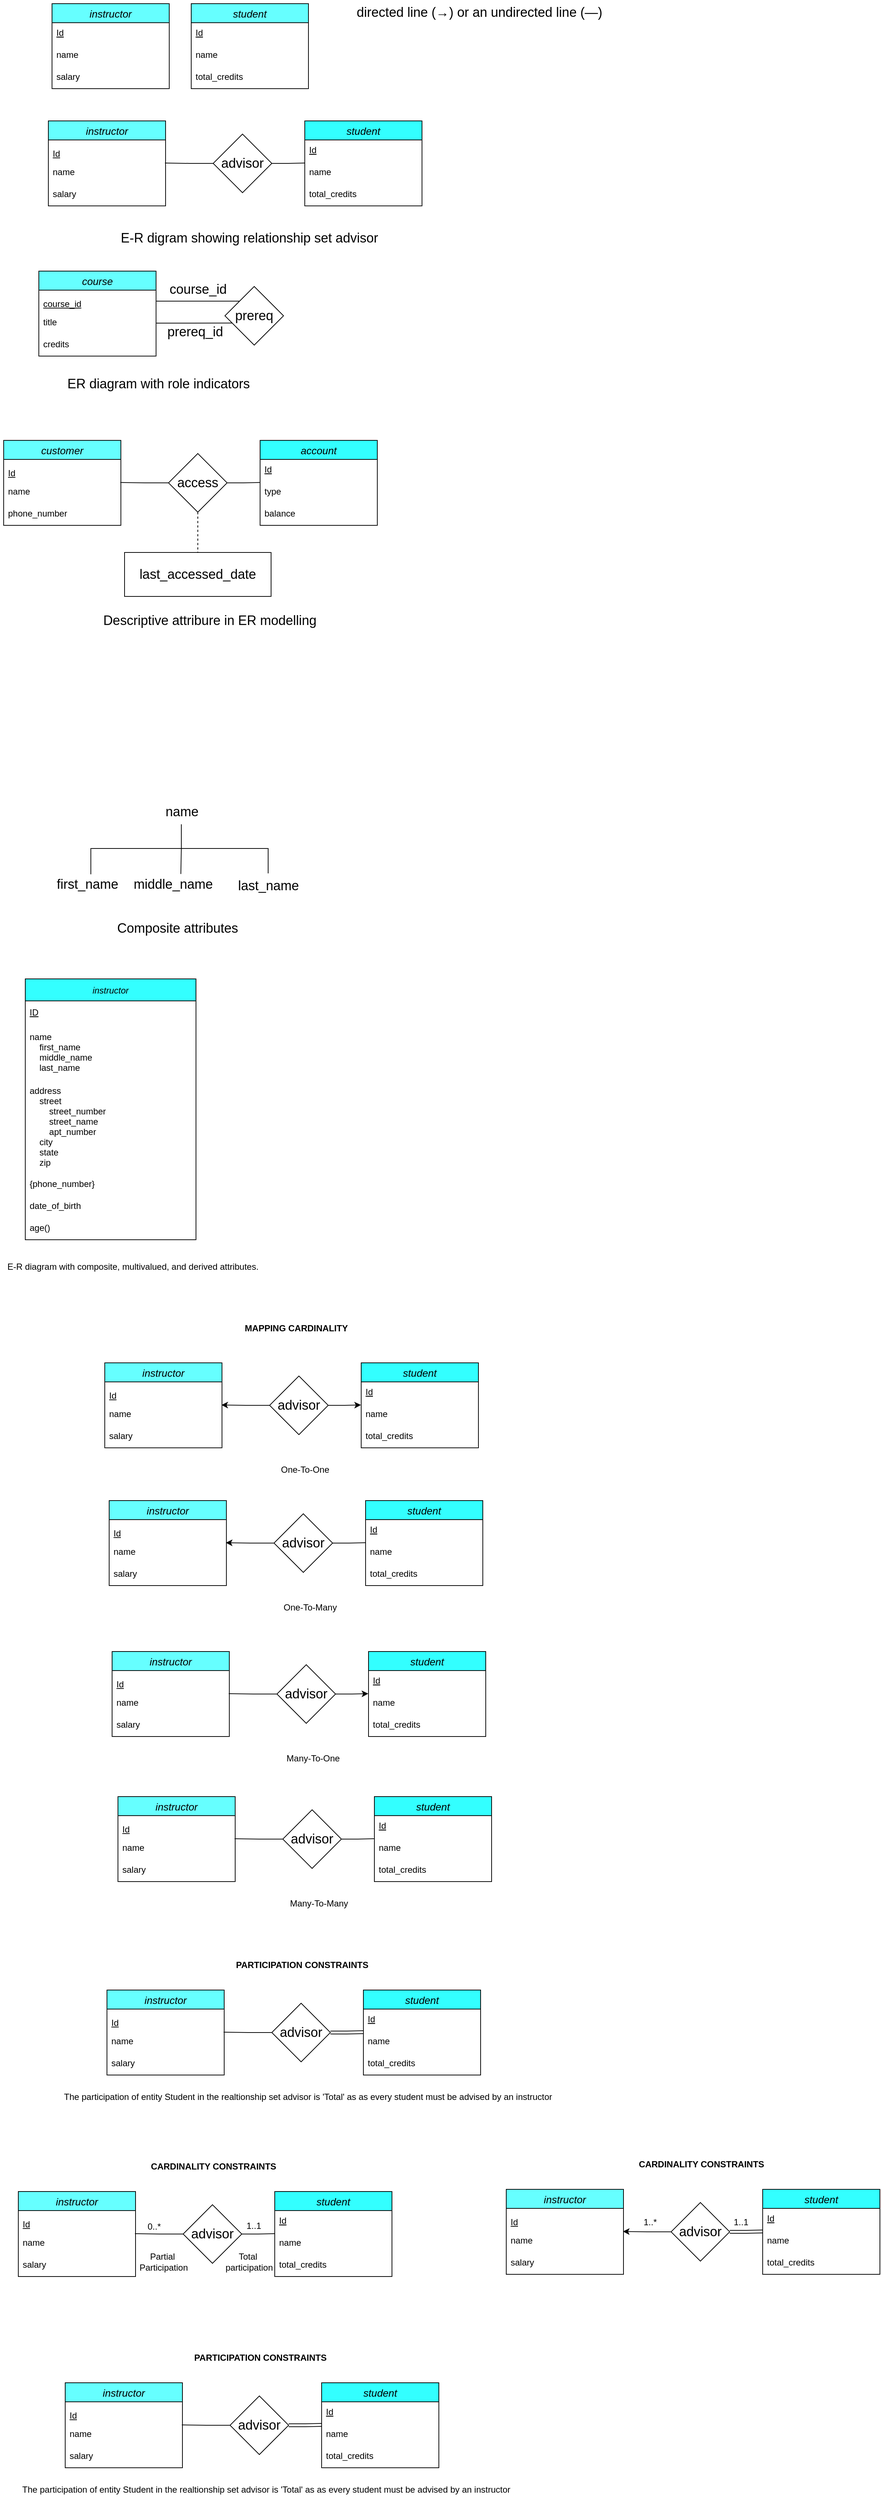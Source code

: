 <mxfile version="20.3.0" type="device"><diagram id="R2lEEEUBdFMjLlhIrx00" name="Page-1"><mxGraphModel dx="1242" dy="756" grid="0" gridSize="10" guides="1" tooltips="1" connect="1" arrows="1" fold="1" page="1" pageScale="1" pageWidth="850" pageHeight="1100" math="0" shadow="0" extFonts="Permanent Marker^https://fonts.googleapis.com/css?family=Permanent+Marker"><root><mxCell id="0"/><mxCell id="1" parent="0"/><mxCell id="oIIQs17LIJgltRfCS3nu-9" value="instructor" style="swimlane;fontStyle=2;childLayout=stackLayout;horizontal=1;startSize=26;horizontalStack=0;resizeParent=1;resizeParentMax=0;resizeLast=0;collapsible=1;marginBottom=0;align=center;fontSize=14;labelBackgroundColor=none;fillColor=#66FFFF;" parent="1" vertex="1"><mxGeometry x="80" y="60" width="160" height="116" as="geometry"><mxRectangle x="80" y="60" width="100" height="30" as="alternateBounds"/></mxGeometry></mxCell><mxCell id="oIIQs17LIJgltRfCS3nu-10" value="Id" style="text;strokeColor=none;fillColor=none;spacingLeft=4;spacingRight=4;overflow=hidden;rotatable=0;points=[[0,0.5],[1,0.5]];portConstraint=eastwest;fontSize=12;fontStyle=4" parent="oIIQs17LIJgltRfCS3nu-9" vertex="1"><mxGeometry y="26" width="160" height="30" as="geometry"/></mxCell><mxCell id="oIIQs17LIJgltRfCS3nu-11" value="name" style="text;strokeColor=none;fillColor=none;spacingLeft=4;spacingRight=4;overflow=hidden;rotatable=0;points=[[0,0.5],[1,0.5]];portConstraint=eastwest;fontSize=12;" parent="oIIQs17LIJgltRfCS3nu-9" vertex="1"><mxGeometry y="56" width="160" height="30" as="geometry"/></mxCell><mxCell id="oIIQs17LIJgltRfCS3nu-12" value="salary" style="text;strokeColor=none;fillColor=none;spacingLeft=4;spacingRight=4;overflow=hidden;rotatable=0;points=[[0,0.5],[1,0.5]];portConstraint=eastwest;fontSize=12;" parent="oIIQs17LIJgltRfCS3nu-9" vertex="1"><mxGeometry y="86" width="160" height="30" as="geometry"/></mxCell><mxCell id="oIIQs17LIJgltRfCS3nu-13" value="student" style="swimlane;fontStyle=2;childLayout=stackLayout;horizontal=1;startSize=26;horizontalStack=0;resizeParent=1;resizeParentMax=0;resizeLast=0;collapsible=1;marginBottom=0;align=center;fontSize=14;labelBackgroundColor=none;fillColor=#66FFFF;" parent="1" vertex="1"><mxGeometry x="270" y="60" width="160" height="116" as="geometry"><mxRectangle x="80" y="60" width="100" height="30" as="alternateBounds"/></mxGeometry></mxCell><mxCell id="oIIQs17LIJgltRfCS3nu-14" value="Id" style="text;strokeColor=none;fillColor=none;spacingLeft=4;spacingRight=4;overflow=hidden;rotatable=0;points=[[0,0.5],[1,0.5]];portConstraint=eastwest;fontSize=12;fontStyle=4" parent="oIIQs17LIJgltRfCS3nu-13" vertex="1"><mxGeometry y="26" width="160" height="30" as="geometry"/></mxCell><mxCell id="oIIQs17LIJgltRfCS3nu-15" value="name" style="text;strokeColor=none;fillColor=none;spacingLeft=4;spacingRight=4;overflow=hidden;rotatable=0;points=[[0,0.5],[1,0.5]];portConstraint=eastwest;fontSize=12;" parent="oIIQs17LIJgltRfCS3nu-13" vertex="1"><mxGeometry y="56" width="160" height="30" as="geometry"/></mxCell><mxCell id="oIIQs17LIJgltRfCS3nu-16" value="total_credits" style="text;strokeColor=none;fillColor=none;spacingLeft=4;spacingRight=4;overflow=hidden;rotatable=0;points=[[0,0.5],[1,0.5]];portConstraint=eastwest;fontSize=12;" parent="oIIQs17LIJgltRfCS3nu-13" vertex="1"><mxGeometry y="86" width="160" height="30" as="geometry"/></mxCell><mxCell id="oIIQs17LIJgltRfCS3nu-17" value="instructor" style="swimlane;fontStyle=2;childLayout=stackLayout;horizontal=1;startSize=26;horizontalStack=0;resizeParent=1;resizeParentMax=0;resizeLast=0;collapsible=1;marginBottom=0;align=center;fontSize=14;labelBackgroundColor=none;fillColor=#66FFFF;" parent="1" vertex="1"><mxGeometry x="75" y="220" width="160" height="116" as="geometry"><mxRectangle x="80" y="60" width="100" height="30" as="alternateBounds"/></mxGeometry></mxCell><mxCell id="oIIQs17LIJgltRfCS3nu-18" value="Id" style="text;strokeColor=none;fillColor=none;spacingLeft=4;spacingRight=4;overflow=hidden;rotatable=0;points=[[0,0.5],[1,0.5]];portConstraint=eastwest;fontSize=12;fontStyle=4;spacingTop=5;spacingBottom=1;whiteSpace=wrap;verticalAlign=top;horizontal=1;" parent="oIIQs17LIJgltRfCS3nu-17" vertex="1"><mxGeometry y="26" width="160" height="30" as="geometry"/></mxCell><mxCell id="oIIQs17LIJgltRfCS3nu-19" value="name" style="text;strokeColor=none;fillColor=none;spacingLeft=4;spacingRight=4;overflow=hidden;rotatable=0;points=[[0,0.5],[1,0.5]];portConstraint=eastwest;fontSize=12;" parent="oIIQs17LIJgltRfCS3nu-17" vertex="1"><mxGeometry y="56" width="160" height="30" as="geometry"/></mxCell><mxCell id="oIIQs17LIJgltRfCS3nu-20" value="salary" style="text;strokeColor=none;fillColor=none;spacingLeft=4;spacingRight=4;overflow=hidden;rotatable=0;points=[[0,0.5],[1,0.5]];portConstraint=eastwest;fontSize=12;" parent="oIIQs17LIJgltRfCS3nu-17" vertex="1"><mxGeometry y="86" width="160" height="30" as="geometry"/></mxCell><mxCell id="oIIQs17LIJgltRfCS3nu-21" value="student" style="swimlane;fontStyle=2;childLayout=stackLayout;horizontal=1;startSize=26;horizontalStack=0;resizeParent=1;resizeParentMax=0;resizeLast=0;collapsible=1;marginBottom=0;align=center;fontSize=14;labelBackgroundColor=none;fillColor=#33FFFF;" parent="1" vertex="1"><mxGeometry x="425" y="220" width="160" height="116" as="geometry"><mxRectangle x="80" y="60" width="100" height="30" as="alternateBounds"/></mxGeometry></mxCell><mxCell id="oIIQs17LIJgltRfCS3nu-22" value="Id" style="text;strokeColor=none;fillColor=none;spacingLeft=4;spacingRight=4;overflow=hidden;rotatable=0;points=[[0,0.5],[1,0.5]];portConstraint=eastwest;fontSize=12;fontStyle=4" parent="oIIQs17LIJgltRfCS3nu-21" vertex="1"><mxGeometry y="26" width="160" height="30" as="geometry"/></mxCell><mxCell id="oIIQs17LIJgltRfCS3nu-23" value="name" style="text;strokeColor=none;fillColor=none;spacingLeft=4;spacingRight=4;overflow=hidden;rotatable=0;points=[[0,0.5],[1,0.5]];portConstraint=eastwest;fontSize=12;" parent="oIIQs17LIJgltRfCS3nu-21" vertex="1"><mxGeometry y="56" width="160" height="30" as="geometry"/></mxCell><mxCell id="oIIQs17LIJgltRfCS3nu-24" value="total_credits" style="text;strokeColor=none;fillColor=none;spacingLeft=4;spacingRight=4;overflow=hidden;rotatable=0;points=[[0,0.5],[1,0.5]];portConstraint=eastwest;fontSize=12;" parent="oIIQs17LIJgltRfCS3nu-21" vertex="1"><mxGeometry y="86" width="160" height="30" as="geometry"/></mxCell><mxCell id="oIIQs17LIJgltRfCS3nu-27" value="" style="edgeStyle=orthogonalEdgeStyle;rounded=0;orthogonalLoop=1;jettySize=auto;html=1;fontSize=18;entryX=0.995;entryY=0.05;entryDx=0;entryDy=0;entryPerimeter=0;endArrow=none;endFill=0;" parent="1" source="oIIQs17LIJgltRfCS3nu-25" target="oIIQs17LIJgltRfCS3nu-19" edge="1"><mxGeometry relative="1" as="geometry"><mxPoint x="280" y="278" as="targetPoint"/></mxGeometry></mxCell><mxCell id="oIIQs17LIJgltRfCS3nu-29" value="" style="edgeStyle=orthogonalEdgeStyle;rounded=0;orthogonalLoop=1;jettySize=auto;html=1;fontSize=18;endArrow=none;endFill=0;entryX=-0.002;entryY=0.05;entryDx=0;entryDy=0;entryPerimeter=0;" parent="1" source="oIIQs17LIJgltRfCS3nu-25" target="oIIQs17LIJgltRfCS3nu-23" edge="1"><mxGeometry relative="1" as="geometry"><mxPoint x="520" y="278" as="targetPoint"/></mxGeometry></mxCell><mxCell id="oIIQs17LIJgltRfCS3nu-25" value="&lt;span style=&quot;&quot;&gt;advisor&lt;/span&gt;" style="rhombus;whiteSpace=wrap;html=1;labelBackgroundColor=none;fontSize=18;" parent="1" vertex="1"><mxGeometry x="300" y="238" width="80" height="80" as="geometry"/></mxCell><mxCell id="oIIQs17LIJgltRfCS3nu-30" value="E-R digram showing relationship set advisor" style="text;html=1;align=center;verticalAlign=middle;resizable=0;points=[];autosize=1;strokeColor=none;fillColor=none;fontSize=18;" parent="1" vertex="1"><mxGeometry x="164" y="360" width="370" height="40" as="geometry"/></mxCell><mxCell id="oIIQs17LIJgltRfCS3nu-33" value="course" style="swimlane;fontStyle=2;childLayout=stackLayout;horizontal=1;startSize=26;horizontalStack=0;resizeParent=1;resizeParentMax=0;resizeLast=0;collapsible=1;marginBottom=0;align=center;fontSize=14;labelBackgroundColor=none;fillColor=#66FFFF;" parent="1" vertex="1"><mxGeometry x="62" y="425" width="160" height="116" as="geometry"><mxRectangle x="80" y="60" width="100" height="30" as="alternateBounds"/></mxGeometry></mxCell><mxCell id="oIIQs17LIJgltRfCS3nu-34" value="course_id" style="text;strokeColor=none;fillColor=none;spacingLeft=4;spacingRight=4;overflow=hidden;rotatable=0;points=[[0,0.5],[1,0.5]];portConstraint=eastwest;fontSize=12;fontStyle=4;spacingTop=5;spacingBottom=1;whiteSpace=wrap;verticalAlign=top;horizontal=1;" parent="oIIQs17LIJgltRfCS3nu-33" vertex="1"><mxGeometry y="26" width="160" height="30" as="geometry"/></mxCell><mxCell id="oIIQs17LIJgltRfCS3nu-35" value="title" style="text;strokeColor=none;fillColor=none;spacingLeft=4;spacingRight=4;overflow=hidden;rotatable=0;points=[[0,0.5],[1,0.5]];portConstraint=eastwest;fontSize=12;" parent="oIIQs17LIJgltRfCS3nu-33" vertex="1"><mxGeometry y="56" width="160" height="30" as="geometry"/></mxCell><mxCell id="oIIQs17LIJgltRfCS3nu-36" value="credits" style="text;strokeColor=none;fillColor=none;spacingLeft=4;spacingRight=4;overflow=hidden;rotatable=0;points=[[0,0.5],[1,0.5]];portConstraint=eastwest;fontSize=12;" parent="oIIQs17LIJgltRfCS3nu-33" vertex="1"><mxGeometry y="86" width="160" height="30" as="geometry"/></mxCell><mxCell id="oIIQs17LIJgltRfCS3nu-38" value="&lt;span style=&quot;&quot;&gt;prereq&lt;/span&gt;" style="rhombus;whiteSpace=wrap;html=1;labelBackgroundColor=none;fontSize=18;" parent="1" vertex="1"><mxGeometry x="316" y="446" width="80" height="80" as="geometry"/></mxCell><mxCell id="oIIQs17LIJgltRfCS3nu-40" style="edgeStyle=orthogonalEdgeStyle;rounded=0;orthogonalLoop=1;jettySize=auto;html=1;exitX=1;exitY=0.5;exitDx=0;exitDy=0;entryX=0;entryY=0;entryDx=0;entryDy=0;fontSize=18;endArrow=none;endFill=0;" parent="1" source="oIIQs17LIJgltRfCS3nu-34" target="oIIQs17LIJgltRfCS3nu-38" edge="1"><mxGeometry relative="1" as="geometry"/></mxCell><mxCell id="oIIQs17LIJgltRfCS3nu-41" style="edgeStyle=orthogonalEdgeStyle;rounded=0;orthogonalLoop=1;jettySize=auto;html=1;exitX=1;exitY=0.5;exitDx=0;exitDy=0;entryX=0.127;entryY=0.624;entryDx=0;entryDy=0;entryPerimeter=0;fontSize=18;endArrow=none;endFill=0;" parent="1" source="oIIQs17LIJgltRfCS3nu-35" target="oIIQs17LIJgltRfCS3nu-38" edge="1"><mxGeometry relative="1" as="geometry"/></mxCell><mxCell id="oIIQs17LIJgltRfCS3nu-42" value="ER diagram with role indicators" style="text;html=1;align=center;verticalAlign=middle;resizable=0;points=[];autosize=1;strokeColor=none;fillColor=none;fontSize=18;" parent="1" vertex="1"><mxGeometry x="91" y="562" width="267" height="34" as="geometry"/></mxCell><mxCell id="oIIQs17LIJgltRfCS3nu-43" value="course_id" style="text;html=1;align=center;verticalAlign=middle;resizable=0;points=[];autosize=1;strokeColor=none;fillColor=none;fontSize=18;" parent="1" vertex="1"><mxGeometry x="231" y="433" width="96" height="34" as="geometry"/></mxCell><mxCell id="oIIQs17LIJgltRfCS3nu-44" value="prereq_id" style="text;html=1;align=center;verticalAlign=middle;resizable=0;points=[];autosize=1;strokeColor=none;fillColor=none;fontSize=18;" parent="1" vertex="1"><mxGeometry x="228" y="491" width="94" height="34" as="geometry"/></mxCell><mxCell id="oIIQs17LIJgltRfCS3nu-45" value="customer" style="swimlane;fontStyle=2;childLayout=stackLayout;horizontal=1;startSize=26;horizontalStack=0;resizeParent=1;resizeParentMax=0;resizeLast=0;collapsible=1;marginBottom=0;align=center;fontSize=14;labelBackgroundColor=none;fillColor=#66FFFF;" parent="1" vertex="1"><mxGeometry x="14" y="656" width="160" height="116" as="geometry"><mxRectangle x="80" y="60" width="100" height="30" as="alternateBounds"/></mxGeometry></mxCell><mxCell id="oIIQs17LIJgltRfCS3nu-46" value="Id" style="text;strokeColor=none;fillColor=none;spacingLeft=4;spacingRight=4;overflow=hidden;rotatable=0;points=[[0,0.5],[1,0.5]];portConstraint=eastwest;fontSize=12;fontStyle=4;spacingTop=5;spacingBottom=1;whiteSpace=wrap;verticalAlign=top;horizontal=1;" parent="oIIQs17LIJgltRfCS3nu-45" vertex="1"><mxGeometry y="26" width="160" height="30" as="geometry"/></mxCell><mxCell id="oIIQs17LIJgltRfCS3nu-47" value="name" style="text;strokeColor=none;fillColor=none;spacingLeft=4;spacingRight=4;overflow=hidden;rotatable=0;points=[[0,0.5],[1,0.5]];portConstraint=eastwest;fontSize=12;" parent="oIIQs17LIJgltRfCS3nu-45" vertex="1"><mxGeometry y="56" width="160" height="30" as="geometry"/></mxCell><mxCell id="oIIQs17LIJgltRfCS3nu-48" value="phone_number" style="text;strokeColor=none;fillColor=none;spacingLeft=4;spacingRight=4;overflow=hidden;rotatable=0;points=[[0,0.5],[1,0.5]];portConstraint=eastwest;fontSize=12;" parent="oIIQs17LIJgltRfCS3nu-45" vertex="1"><mxGeometry y="86" width="160" height="30" as="geometry"/></mxCell><mxCell id="oIIQs17LIJgltRfCS3nu-49" value="account" style="swimlane;fontStyle=2;childLayout=stackLayout;horizontal=1;startSize=26;horizontalStack=0;resizeParent=1;resizeParentMax=0;resizeLast=0;collapsible=1;marginBottom=0;align=center;fontSize=14;labelBackgroundColor=none;fillColor=#33FFFF;" parent="1" vertex="1"><mxGeometry x="364" y="656" width="160" height="116" as="geometry"><mxRectangle x="80" y="60" width="100" height="30" as="alternateBounds"/></mxGeometry></mxCell><mxCell id="oIIQs17LIJgltRfCS3nu-50" value="Id" style="text;strokeColor=none;fillColor=none;spacingLeft=4;spacingRight=4;overflow=hidden;rotatable=0;points=[[0,0.5],[1,0.5]];portConstraint=eastwest;fontSize=12;fontStyle=4" parent="oIIQs17LIJgltRfCS3nu-49" vertex="1"><mxGeometry y="26" width="160" height="30" as="geometry"/></mxCell><mxCell id="oIIQs17LIJgltRfCS3nu-51" value="type" style="text;strokeColor=none;fillColor=none;spacingLeft=4;spacingRight=4;overflow=hidden;rotatable=0;points=[[0,0.5],[1,0.5]];portConstraint=eastwest;fontSize=12;" parent="oIIQs17LIJgltRfCS3nu-49" vertex="1"><mxGeometry y="56" width="160" height="30" as="geometry"/></mxCell><mxCell id="oIIQs17LIJgltRfCS3nu-52" value="balance" style="text;strokeColor=none;fillColor=none;spacingLeft=4;spacingRight=4;overflow=hidden;rotatable=0;points=[[0,0.5],[1,0.5]];portConstraint=eastwest;fontSize=12;" parent="oIIQs17LIJgltRfCS3nu-49" vertex="1"><mxGeometry y="86" width="160" height="30" as="geometry"/></mxCell><mxCell id="oIIQs17LIJgltRfCS3nu-53" value="" style="edgeStyle=orthogonalEdgeStyle;rounded=0;orthogonalLoop=1;jettySize=auto;html=1;fontSize=18;entryX=0.995;entryY=0.05;entryDx=0;entryDy=0;entryPerimeter=0;endArrow=none;endFill=0;" parent="1" source="oIIQs17LIJgltRfCS3nu-55" target="oIIQs17LIJgltRfCS3nu-47" edge="1"><mxGeometry relative="1" as="geometry"><mxPoint x="219" y="714" as="targetPoint"/></mxGeometry></mxCell><mxCell id="oIIQs17LIJgltRfCS3nu-54" value="" style="edgeStyle=orthogonalEdgeStyle;rounded=0;orthogonalLoop=1;jettySize=auto;html=1;fontSize=18;endArrow=none;endFill=0;entryX=-0.002;entryY=0.05;entryDx=0;entryDy=0;entryPerimeter=0;" parent="1" source="oIIQs17LIJgltRfCS3nu-55" target="oIIQs17LIJgltRfCS3nu-51" edge="1"><mxGeometry relative="1" as="geometry"><mxPoint x="459" y="714" as="targetPoint"/></mxGeometry></mxCell><mxCell id="oIIQs17LIJgltRfCS3nu-57" style="edgeStyle=orthogonalEdgeStyle;rounded=0;orthogonalLoop=1;jettySize=auto;html=1;exitX=0.5;exitY=1;exitDx=0;exitDy=0;fontSize=18;endArrow=none;endFill=0;dashed=1;" parent="1" source="oIIQs17LIJgltRfCS3nu-55" target="oIIQs17LIJgltRfCS3nu-56" edge="1"><mxGeometry relative="1" as="geometry"/></mxCell><mxCell id="oIIQs17LIJgltRfCS3nu-55" value="&lt;span style=&quot;&quot;&gt;access&lt;/span&gt;" style="rhombus;whiteSpace=wrap;html=1;labelBackgroundColor=none;fontSize=18;" parent="1" vertex="1"><mxGeometry x="239" y="674" width="80" height="80" as="geometry"/></mxCell><mxCell id="oIIQs17LIJgltRfCS3nu-56" value="last_accessed_date" style="whiteSpace=wrap;html=1;labelBackgroundColor=none;fontSize=18;fillColor=none;" parent="1" vertex="1"><mxGeometry x="179" y="809" width="200" height="60" as="geometry"/></mxCell><mxCell id="oIIQs17LIJgltRfCS3nu-58" value="Descriptive attribure in ER modelling" style="text;html=1;align=center;verticalAlign=middle;resizable=0;points=[];autosize=1;strokeColor=none;fillColor=none;fontSize=18;" parent="1" vertex="1"><mxGeometry x="140" y="885" width="309" height="34" as="geometry"/></mxCell><mxCell id="oIIQs17LIJgltRfCS3nu-67" style="edgeStyle=orthogonalEdgeStyle;rounded=0;orthogonalLoop=1;jettySize=auto;html=1;entryX=0.586;entryY=0.083;entryDx=0;entryDy=0;entryPerimeter=0;fontSize=18;endArrow=none;endFill=0;" parent="1" source="oIIQs17LIJgltRfCS3nu-59" target="oIIQs17LIJgltRfCS3nu-62" edge="1"><mxGeometry relative="1" as="geometry"/></mxCell><mxCell id="oIIQs17LIJgltRfCS3nu-68" style="edgeStyle=orthogonalEdgeStyle;rounded=0;orthogonalLoop=1;jettySize=auto;html=1;fontSize=18;endArrow=none;endFill=0;" parent="1" source="oIIQs17LIJgltRfCS3nu-59" target="oIIQs17LIJgltRfCS3nu-63" edge="1"><mxGeometry relative="1" as="geometry"><Array as="points"><mxPoint x="257" y="1213"/><mxPoint x="375" y="1213"/></Array></mxGeometry></mxCell><mxCell id="oIIQs17LIJgltRfCS3nu-59" value="name&lt;br&gt;" style="text;html=1;align=center;verticalAlign=middle;resizable=0;points=[];autosize=1;strokeColor=none;fillColor=none;fontSize=18;" parent="1" vertex="1"><mxGeometry x="225" y="1146" width="63" height="34" as="geometry"/></mxCell><mxCell id="oIIQs17LIJgltRfCS3nu-61" value="first_name" style="text;html=1;align=center;verticalAlign=middle;resizable=0;points=[];autosize=1;strokeColor=none;fillColor=none;fontSize=18;" parent="1" vertex="1"><mxGeometry x="77" y="1245" width="102" height="34" as="geometry"/></mxCell><mxCell id="oIIQs17LIJgltRfCS3nu-62" value="middle_name" style="text;html=1;align=center;verticalAlign=middle;resizable=0;points=[];autosize=1;strokeColor=none;fillColor=none;fontSize=18;" parent="1" vertex="1"><mxGeometry x="182" y="1245" width="126" height="34" as="geometry"/></mxCell><mxCell id="oIIQs17LIJgltRfCS3nu-63" value="last_name" style="text;html=1;align=center;verticalAlign=middle;resizable=0;points=[];autosize=1;strokeColor=none;fillColor=none;fontSize=18;" parent="1" vertex="1"><mxGeometry x="324" y="1247" width="101" height="34" as="geometry"/></mxCell><mxCell id="oIIQs17LIJgltRfCS3nu-70" style="edgeStyle=orthogonalEdgeStyle;rounded=0;orthogonalLoop=1;jettySize=auto;html=1;fontSize=18;endArrow=none;endFill=0;entryX=0.549;entryY=0.095;entryDx=0;entryDy=0;entryPerimeter=0;" parent="1" source="oIIQs17LIJgltRfCS3nu-59" target="oIIQs17LIJgltRfCS3nu-61" edge="1"><mxGeometry relative="1" as="geometry"><mxPoint x="257" y="1193" as="sourcePoint"/><mxPoint x="395" y="1267" as="targetPoint"/><Array as="points"><mxPoint x="257" y="1213"/><mxPoint x="133" y="1213"/></Array></mxGeometry></mxCell><mxCell id="oIIQs17LIJgltRfCS3nu-73" value="Composite attributes" style="text;html=1;align=center;verticalAlign=middle;resizable=0;points=[];autosize=1;strokeColor=none;fillColor=none;fontSize=18;" parent="1" vertex="1"><mxGeometry x="159" y="1305" width="183" height="34" as="geometry"/></mxCell><mxCell id="oIIQs17LIJgltRfCS3nu-74" value="instructor" style="swimlane;fontStyle=2;childLayout=stackLayout;horizontal=1;startSize=30;horizontalStack=0;resizeParent=1;resizeParentMax=0;resizeLast=0;collapsible=1;marginBottom=0;fillColor=#33FFFF;" parent="1" vertex="1"><mxGeometry x="43.5" y="1391" width="233" height="356" as="geometry"/></mxCell><mxCell id="oIIQs17LIJgltRfCS3nu-75" value="ID" style="text;strokeColor=none;fillColor=none;align=left;verticalAlign=middle;spacingLeft=4;spacingRight=4;overflow=hidden;points=[[0,0.5],[1,0.5]];portConstraint=eastwest;rotatable=0;fontStyle=4" parent="oIIQs17LIJgltRfCS3nu-74" vertex="1"><mxGeometry y="30" width="233" height="30" as="geometry"/></mxCell><mxCell id="oIIQs17LIJgltRfCS3nu-76" value="name&#10;    first_name&#10;    middle_name&#10;    last_name" style="text;strokeColor=none;fillColor=none;align=left;verticalAlign=middle;spacingLeft=4;spacingRight=4;overflow=hidden;points=[[0,0.5],[1,0.5]];portConstraint=eastwest;rotatable=0;fontStyle=0" parent="oIIQs17LIJgltRfCS3nu-74" vertex="1"><mxGeometry y="60" width="233" height="79" as="geometry"/></mxCell><mxCell id="oIIQs17LIJgltRfCS3nu-78" value="address&#10;    street&#10;        street_number&#10;        street_name&#10;        apt_number&#10;    city&#10;    state&#10;    zip&#10;&#10;" style="text;strokeColor=none;fillColor=none;spacingLeft=4;spacingRight=4;overflow=hidden;rotatable=0;points=[[0,0.5],[1,0.5]];portConstraint=eastwest;fontSize=12;" parent="oIIQs17LIJgltRfCS3nu-74" vertex="1"><mxGeometry y="139" width="233" height="127" as="geometry"/></mxCell><mxCell id="oIIQs17LIJgltRfCS3nu-79" value="{phone_number}" style="text;strokeColor=none;fillColor=none;spacingLeft=4;spacingRight=4;overflow=hidden;rotatable=0;points=[[0,0.5],[1,0.5]];portConstraint=eastwest;fontSize=12;" parent="oIIQs17LIJgltRfCS3nu-74" vertex="1"><mxGeometry y="266" width="233" height="30" as="geometry"/></mxCell><mxCell id="oIIQs17LIJgltRfCS3nu-81" value="date_of_birth" style="text;strokeColor=none;fillColor=none;spacingLeft=4;spacingRight=4;overflow=hidden;rotatable=0;points=[[0,0.5],[1,0.5]];portConstraint=eastwest;fontSize=12;" parent="oIIQs17LIJgltRfCS3nu-74" vertex="1"><mxGeometry y="296" width="233" height="30" as="geometry"/></mxCell><mxCell id="oIIQs17LIJgltRfCS3nu-82" value="age()" style="text;strokeColor=none;fillColor=none;spacingLeft=4;spacingRight=4;overflow=hidden;rotatable=0;points=[[0,0.5],[1,0.5]];portConstraint=eastwest;fontSize=12;" parent="oIIQs17LIJgltRfCS3nu-74" vertex="1"><mxGeometry y="326" width="233" height="30" as="geometry"/></mxCell><mxCell id="oIIQs17LIJgltRfCS3nu-83" value="&lt;br&gt;E-R diagram with composite, multivalued, and derived attributes." style="text;html=1;align=center;verticalAlign=middle;resizable=0;points=[];autosize=1;strokeColor=none;fillColor=none;" parent="1" vertex="1"><mxGeometry x="9" y="1755" width="361" height="41" as="geometry"/></mxCell><mxCell id="oIIQs17LIJgltRfCS3nu-85" value="&lt;b&gt;MAPPING CARDINALITY&lt;/b&gt;" style="text;html=1;align=center;verticalAlign=middle;resizable=0;points=[];autosize=1;strokeColor=none;fillColor=none;" parent="1" vertex="1"><mxGeometry x="333" y="1855" width="159" height="26" as="geometry"/></mxCell><mxCell id="oIIQs17LIJgltRfCS3nu-105" value="instructor" style="swimlane;fontStyle=2;childLayout=stackLayout;horizontal=1;startSize=26;horizontalStack=0;resizeParent=1;resizeParentMax=0;resizeLast=0;collapsible=1;marginBottom=0;align=center;fontSize=14;labelBackgroundColor=none;fillColor=#66FFFF;" parent="1" vertex="1"><mxGeometry x="152" y="1915" width="160" height="116" as="geometry"><mxRectangle x="80" y="60" width="100" height="30" as="alternateBounds"/></mxGeometry></mxCell><mxCell id="oIIQs17LIJgltRfCS3nu-106" value="Id" style="text;strokeColor=none;fillColor=none;spacingLeft=4;spacingRight=4;overflow=hidden;rotatable=0;points=[[0,0.5],[1,0.5]];portConstraint=eastwest;fontSize=12;fontStyle=4;spacingTop=5;spacingBottom=1;whiteSpace=wrap;verticalAlign=top;horizontal=1;" parent="oIIQs17LIJgltRfCS3nu-105" vertex="1"><mxGeometry y="26" width="160" height="30" as="geometry"/></mxCell><mxCell id="oIIQs17LIJgltRfCS3nu-107" value="name" style="text;strokeColor=none;fillColor=none;spacingLeft=4;spacingRight=4;overflow=hidden;rotatable=0;points=[[0,0.5],[1,0.5]];portConstraint=eastwest;fontSize=12;" parent="oIIQs17LIJgltRfCS3nu-105" vertex="1"><mxGeometry y="56" width="160" height="30" as="geometry"/></mxCell><mxCell id="oIIQs17LIJgltRfCS3nu-108" value="salary" style="text;strokeColor=none;fillColor=none;spacingLeft=4;spacingRight=4;overflow=hidden;rotatable=0;points=[[0,0.5],[1,0.5]];portConstraint=eastwest;fontSize=12;" parent="oIIQs17LIJgltRfCS3nu-105" vertex="1"><mxGeometry y="86" width="160" height="30" as="geometry"/></mxCell><mxCell id="oIIQs17LIJgltRfCS3nu-109" value="student" style="swimlane;fontStyle=2;childLayout=stackLayout;horizontal=1;startSize=26;horizontalStack=0;resizeParent=1;resizeParentMax=0;resizeLast=0;collapsible=1;marginBottom=0;align=center;fontSize=14;labelBackgroundColor=none;fillColor=#33FFFF;" parent="1" vertex="1"><mxGeometry x="502" y="1915" width="160" height="116" as="geometry"><mxRectangle x="80" y="60" width="100" height="30" as="alternateBounds"/></mxGeometry></mxCell><mxCell id="oIIQs17LIJgltRfCS3nu-110" value="Id" style="text;strokeColor=none;fillColor=none;spacingLeft=4;spacingRight=4;overflow=hidden;rotatable=0;points=[[0,0.5],[1,0.5]];portConstraint=eastwest;fontSize=12;fontStyle=4" parent="oIIQs17LIJgltRfCS3nu-109" vertex="1"><mxGeometry y="26" width="160" height="30" as="geometry"/></mxCell><mxCell id="oIIQs17LIJgltRfCS3nu-111" value="name" style="text;strokeColor=none;fillColor=none;spacingLeft=4;spacingRight=4;overflow=hidden;rotatable=0;points=[[0,0.5],[1,0.5]];portConstraint=eastwest;fontSize=12;" parent="oIIQs17LIJgltRfCS3nu-109" vertex="1"><mxGeometry y="56" width="160" height="30" as="geometry"/></mxCell><mxCell id="oIIQs17LIJgltRfCS3nu-112" value="total_credits" style="text;strokeColor=none;fillColor=none;spacingLeft=4;spacingRight=4;overflow=hidden;rotatable=0;points=[[0,0.5],[1,0.5]];portConstraint=eastwest;fontSize=12;" parent="oIIQs17LIJgltRfCS3nu-109" vertex="1"><mxGeometry y="86" width="160" height="30" as="geometry"/></mxCell><mxCell id="oIIQs17LIJgltRfCS3nu-113" value="" style="edgeStyle=orthogonalEdgeStyle;rounded=0;orthogonalLoop=1;jettySize=auto;html=1;fontSize=18;entryX=0.995;entryY=0.05;entryDx=0;entryDy=0;entryPerimeter=0;endArrow=classic;endFill=1;" parent="1" source="oIIQs17LIJgltRfCS3nu-115" target="oIIQs17LIJgltRfCS3nu-107" edge="1"><mxGeometry relative="1" as="geometry"><mxPoint x="357" y="1973" as="targetPoint"/></mxGeometry></mxCell><mxCell id="oIIQs17LIJgltRfCS3nu-114" value="" style="edgeStyle=orthogonalEdgeStyle;rounded=0;orthogonalLoop=1;jettySize=auto;html=1;fontSize=18;endArrow=classic;endFill=1;entryX=-0.002;entryY=0.05;entryDx=0;entryDy=0;entryPerimeter=0;" parent="1" source="oIIQs17LIJgltRfCS3nu-115" target="oIIQs17LIJgltRfCS3nu-111" edge="1"><mxGeometry relative="1" as="geometry"><mxPoint x="597" y="1973" as="targetPoint"/></mxGeometry></mxCell><mxCell id="oIIQs17LIJgltRfCS3nu-115" value="&lt;span style=&quot;&quot;&gt;advisor&lt;/span&gt;" style="rhombus;whiteSpace=wrap;html=1;labelBackgroundColor=none;fontSize=18;" parent="1" vertex="1"><mxGeometry x="377" y="1933" width="80" height="80" as="geometry"/></mxCell><mxCell id="oIIQs17LIJgltRfCS3nu-116" value="One-To-One" style="text;html=1;align=center;verticalAlign=middle;resizable=0;points=[];autosize=1;strokeColor=none;fillColor=none;" parent="1" vertex="1"><mxGeometry x="383" y="2048" width="84" height="26" as="geometry"/></mxCell><mxCell id="oIIQs17LIJgltRfCS3nu-117" value="instructor" style="swimlane;fontStyle=2;childLayout=stackLayout;horizontal=1;startSize=26;horizontalStack=0;resizeParent=1;resizeParentMax=0;resizeLast=0;collapsible=1;marginBottom=0;align=center;fontSize=14;labelBackgroundColor=none;fillColor=#66FFFF;" parent="1" vertex="1"><mxGeometry x="158" y="2103" width="160" height="116" as="geometry"><mxRectangle x="80" y="60" width="100" height="30" as="alternateBounds"/></mxGeometry></mxCell><mxCell id="oIIQs17LIJgltRfCS3nu-118" value="Id" style="text;strokeColor=none;fillColor=none;spacingLeft=4;spacingRight=4;overflow=hidden;rotatable=0;points=[[0,0.5],[1,0.5]];portConstraint=eastwest;fontSize=12;fontStyle=4;spacingTop=5;spacingBottom=1;whiteSpace=wrap;verticalAlign=top;horizontal=1;" parent="oIIQs17LIJgltRfCS3nu-117" vertex="1"><mxGeometry y="26" width="160" height="30" as="geometry"/></mxCell><mxCell id="oIIQs17LIJgltRfCS3nu-119" value="name" style="text;strokeColor=none;fillColor=none;spacingLeft=4;spacingRight=4;overflow=hidden;rotatable=0;points=[[0,0.5],[1,0.5]];portConstraint=eastwest;fontSize=12;" parent="oIIQs17LIJgltRfCS3nu-117" vertex="1"><mxGeometry y="56" width="160" height="30" as="geometry"/></mxCell><mxCell id="oIIQs17LIJgltRfCS3nu-120" value="salary" style="text;strokeColor=none;fillColor=none;spacingLeft=4;spacingRight=4;overflow=hidden;rotatable=0;points=[[0,0.5],[1,0.5]];portConstraint=eastwest;fontSize=12;" parent="oIIQs17LIJgltRfCS3nu-117" vertex="1"><mxGeometry y="86" width="160" height="30" as="geometry"/></mxCell><mxCell id="oIIQs17LIJgltRfCS3nu-121" value="student" style="swimlane;fontStyle=2;childLayout=stackLayout;horizontal=1;startSize=26;horizontalStack=0;resizeParent=1;resizeParentMax=0;resizeLast=0;collapsible=1;marginBottom=0;align=center;fontSize=14;labelBackgroundColor=none;fillColor=#33FFFF;" parent="1" vertex="1"><mxGeometry x="508" y="2103" width="160" height="116" as="geometry"><mxRectangle x="80" y="60" width="100" height="30" as="alternateBounds"/></mxGeometry></mxCell><mxCell id="oIIQs17LIJgltRfCS3nu-122" value="Id" style="text;strokeColor=none;fillColor=none;spacingLeft=4;spacingRight=4;overflow=hidden;rotatable=0;points=[[0,0.5],[1,0.5]];portConstraint=eastwest;fontSize=12;fontStyle=4" parent="oIIQs17LIJgltRfCS3nu-121" vertex="1"><mxGeometry y="26" width="160" height="30" as="geometry"/></mxCell><mxCell id="oIIQs17LIJgltRfCS3nu-123" value="name" style="text;strokeColor=none;fillColor=none;spacingLeft=4;spacingRight=4;overflow=hidden;rotatable=0;points=[[0,0.5],[1,0.5]];portConstraint=eastwest;fontSize=12;" parent="oIIQs17LIJgltRfCS3nu-121" vertex="1"><mxGeometry y="56" width="160" height="30" as="geometry"/></mxCell><mxCell id="oIIQs17LIJgltRfCS3nu-124" value="total_credits" style="text;strokeColor=none;fillColor=none;spacingLeft=4;spacingRight=4;overflow=hidden;rotatable=0;points=[[0,0.5],[1,0.5]];portConstraint=eastwest;fontSize=12;" parent="oIIQs17LIJgltRfCS3nu-121" vertex="1"><mxGeometry y="86" width="160" height="30" as="geometry"/></mxCell><mxCell id="oIIQs17LIJgltRfCS3nu-125" value="" style="edgeStyle=orthogonalEdgeStyle;rounded=0;orthogonalLoop=1;jettySize=auto;html=1;fontSize=18;entryX=0.995;entryY=0.05;entryDx=0;entryDy=0;entryPerimeter=0;endArrow=classic;endFill=1;" parent="1" source="oIIQs17LIJgltRfCS3nu-127" target="oIIQs17LIJgltRfCS3nu-119" edge="1"><mxGeometry relative="1" as="geometry"><mxPoint x="363" y="2161" as="targetPoint"/></mxGeometry></mxCell><mxCell id="oIIQs17LIJgltRfCS3nu-126" value="" style="edgeStyle=orthogonalEdgeStyle;rounded=0;orthogonalLoop=1;jettySize=auto;html=1;fontSize=18;endArrow=none;endFill=0;entryX=-0.002;entryY=0.05;entryDx=0;entryDy=0;entryPerimeter=0;" parent="1" source="oIIQs17LIJgltRfCS3nu-127" target="oIIQs17LIJgltRfCS3nu-123" edge="1"><mxGeometry relative="1" as="geometry"><mxPoint x="603" y="2161" as="targetPoint"/></mxGeometry></mxCell><mxCell id="oIIQs17LIJgltRfCS3nu-127" value="&lt;span style=&quot;&quot;&gt;advisor&lt;/span&gt;" style="rhombus;whiteSpace=wrap;html=1;labelBackgroundColor=none;fontSize=18;" parent="1" vertex="1"><mxGeometry x="383" y="2121" width="80" height="80" as="geometry"/></mxCell><mxCell id="oIIQs17LIJgltRfCS3nu-128" value="One-To-Many" style="text;html=1;align=center;verticalAlign=middle;resizable=0;points=[];autosize=1;strokeColor=none;fillColor=none;" parent="1" vertex="1"><mxGeometry x="386" y="2236" width="91" height="26" as="geometry"/></mxCell><mxCell id="oIIQs17LIJgltRfCS3nu-129" value="instructor" style="swimlane;fontStyle=2;childLayout=stackLayout;horizontal=1;startSize=26;horizontalStack=0;resizeParent=1;resizeParentMax=0;resizeLast=0;collapsible=1;marginBottom=0;align=center;fontSize=14;labelBackgroundColor=none;fillColor=#66FFFF;" parent="1" vertex="1"><mxGeometry x="162" y="2309" width="160" height="116" as="geometry"><mxRectangle x="80" y="60" width="100" height="30" as="alternateBounds"/></mxGeometry></mxCell><mxCell id="oIIQs17LIJgltRfCS3nu-130" value="Id" style="text;strokeColor=none;fillColor=none;spacingLeft=4;spacingRight=4;overflow=hidden;rotatable=0;points=[[0,0.5],[1,0.5]];portConstraint=eastwest;fontSize=12;fontStyle=4;spacingTop=5;spacingBottom=1;whiteSpace=wrap;verticalAlign=top;horizontal=1;" parent="oIIQs17LIJgltRfCS3nu-129" vertex="1"><mxGeometry y="26" width="160" height="30" as="geometry"/></mxCell><mxCell id="oIIQs17LIJgltRfCS3nu-131" value="name" style="text;strokeColor=none;fillColor=none;spacingLeft=4;spacingRight=4;overflow=hidden;rotatable=0;points=[[0,0.5],[1,0.5]];portConstraint=eastwest;fontSize=12;" parent="oIIQs17LIJgltRfCS3nu-129" vertex="1"><mxGeometry y="56" width="160" height="30" as="geometry"/></mxCell><mxCell id="oIIQs17LIJgltRfCS3nu-132" value="salary" style="text;strokeColor=none;fillColor=none;spacingLeft=4;spacingRight=4;overflow=hidden;rotatable=0;points=[[0,0.5],[1,0.5]];portConstraint=eastwest;fontSize=12;" parent="oIIQs17LIJgltRfCS3nu-129" vertex="1"><mxGeometry y="86" width="160" height="30" as="geometry"/></mxCell><mxCell id="oIIQs17LIJgltRfCS3nu-133" value="student" style="swimlane;fontStyle=2;childLayout=stackLayout;horizontal=1;startSize=26;horizontalStack=0;resizeParent=1;resizeParentMax=0;resizeLast=0;collapsible=1;marginBottom=0;align=center;fontSize=14;labelBackgroundColor=none;fillColor=#33FFFF;" parent="1" vertex="1"><mxGeometry x="512" y="2309" width="160" height="116" as="geometry"><mxRectangle x="80" y="60" width="100" height="30" as="alternateBounds"/></mxGeometry></mxCell><mxCell id="oIIQs17LIJgltRfCS3nu-134" value="Id" style="text;strokeColor=none;fillColor=none;spacingLeft=4;spacingRight=4;overflow=hidden;rotatable=0;points=[[0,0.5],[1,0.5]];portConstraint=eastwest;fontSize=12;fontStyle=4" parent="oIIQs17LIJgltRfCS3nu-133" vertex="1"><mxGeometry y="26" width="160" height="30" as="geometry"/></mxCell><mxCell id="oIIQs17LIJgltRfCS3nu-135" value="name" style="text;strokeColor=none;fillColor=none;spacingLeft=4;spacingRight=4;overflow=hidden;rotatable=0;points=[[0,0.5],[1,0.5]];portConstraint=eastwest;fontSize=12;" parent="oIIQs17LIJgltRfCS3nu-133" vertex="1"><mxGeometry y="56" width="160" height="30" as="geometry"/></mxCell><mxCell id="oIIQs17LIJgltRfCS3nu-136" value="total_credits" style="text;strokeColor=none;fillColor=none;spacingLeft=4;spacingRight=4;overflow=hidden;rotatable=0;points=[[0,0.5],[1,0.5]];portConstraint=eastwest;fontSize=12;" parent="oIIQs17LIJgltRfCS3nu-133" vertex="1"><mxGeometry y="86" width="160" height="30" as="geometry"/></mxCell><mxCell id="oIIQs17LIJgltRfCS3nu-137" value="" style="edgeStyle=orthogonalEdgeStyle;rounded=0;orthogonalLoop=1;jettySize=auto;html=1;fontSize=18;entryX=0.995;entryY=0.05;entryDx=0;entryDy=0;entryPerimeter=0;endArrow=none;endFill=0;" parent="1" source="oIIQs17LIJgltRfCS3nu-139" target="oIIQs17LIJgltRfCS3nu-131" edge="1"><mxGeometry relative="1" as="geometry"><mxPoint x="367" y="2367" as="targetPoint"/></mxGeometry></mxCell><mxCell id="oIIQs17LIJgltRfCS3nu-138" value="" style="edgeStyle=orthogonalEdgeStyle;rounded=0;orthogonalLoop=1;jettySize=auto;html=1;fontSize=18;endArrow=classic;endFill=1;entryX=-0.002;entryY=0.05;entryDx=0;entryDy=0;entryPerimeter=0;" parent="1" source="oIIQs17LIJgltRfCS3nu-139" target="oIIQs17LIJgltRfCS3nu-135" edge="1"><mxGeometry relative="1" as="geometry"><mxPoint x="607" y="2367" as="targetPoint"/></mxGeometry></mxCell><mxCell id="oIIQs17LIJgltRfCS3nu-139" value="&lt;span style=&quot;&quot;&gt;advisor&lt;/span&gt;" style="rhombus;whiteSpace=wrap;html=1;labelBackgroundColor=none;fontSize=18;" parent="1" vertex="1"><mxGeometry x="387" y="2327" width="80" height="80" as="geometry"/></mxCell><mxCell id="oIIQs17LIJgltRfCS3nu-140" value="Many-To-One" style="text;html=1;align=center;verticalAlign=middle;resizable=0;points=[];autosize=1;strokeColor=none;fillColor=none;" parent="1" vertex="1"><mxGeometry x="390" y="2442" width="91" height="26" as="geometry"/></mxCell><mxCell id="oIIQs17LIJgltRfCS3nu-141" value="instructor" style="swimlane;fontStyle=2;childLayout=stackLayout;horizontal=1;startSize=26;horizontalStack=0;resizeParent=1;resizeParentMax=0;resizeLast=0;collapsible=1;marginBottom=0;align=center;fontSize=14;labelBackgroundColor=none;fillColor=#66FFFF;" parent="1" vertex="1"><mxGeometry x="170" y="2507" width="160" height="116" as="geometry"><mxRectangle x="80" y="60" width="100" height="30" as="alternateBounds"/></mxGeometry></mxCell><mxCell id="oIIQs17LIJgltRfCS3nu-142" value="Id" style="text;strokeColor=none;fillColor=none;spacingLeft=4;spacingRight=4;overflow=hidden;rotatable=0;points=[[0,0.5],[1,0.5]];portConstraint=eastwest;fontSize=12;fontStyle=4;spacingTop=5;spacingBottom=1;whiteSpace=wrap;verticalAlign=top;horizontal=1;" parent="oIIQs17LIJgltRfCS3nu-141" vertex="1"><mxGeometry y="26" width="160" height="30" as="geometry"/></mxCell><mxCell id="oIIQs17LIJgltRfCS3nu-143" value="name" style="text;strokeColor=none;fillColor=none;spacingLeft=4;spacingRight=4;overflow=hidden;rotatable=0;points=[[0,0.5],[1,0.5]];portConstraint=eastwest;fontSize=12;" parent="oIIQs17LIJgltRfCS3nu-141" vertex="1"><mxGeometry y="56" width="160" height="30" as="geometry"/></mxCell><mxCell id="oIIQs17LIJgltRfCS3nu-144" value="salary" style="text;strokeColor=none;fillColor=none;spacingLeft=4;spacingRight=4;overflow=hidden;rotatable=0;points=[[0,0.5],[1,0.5]];portConstraint=eastwest;fontSize=12;" parent="oIIQs17LIJgltRfCS3nu-141" vertex="1"><mxGeometry y="86" width="160" height="30" as="geometry"/></mxCell><mxCell id="oIIQs17LIJgltRfCS3nu-145" value="student" style="swimlane;fontStyle=2;childLayout=stackLayout;horizontal=1;startSize=26;horizontalStack=0;resizeParent=1;resizeParentMax=0;resizeLast=0;collapsible=1;marginBottom=0;align=center;fontSize=14;labelBackgroundColor=none;fillColor=#33FFFF;" parent="1" vertex="1"><mxGeometry x="520" y="2507" width="160" height="116" as="geometry"><mxRectangle x="80" y="60" width="100" height="30" as="alternateBounds"/></mxGeometry></mxCell><mxCell id="oIIQs17LIJgltRfCS3nu-146" value="Id" style="text;strokeColor=none;fillColor=none;spacingLeft=4;spacingRight=4;overflow=hidden;rotatable=0;points=[[0,0.5],[1,0.5]];portConstraint=eastwest;fontSize=12;fontStyle=4" parent="oIIQs17LIJgltRfCS3nu-145" vertex="1"><mxGeometry y="26" width="160" height="30" as="geometry"/></mxCell><mxCell id="oIIQs17LIJgltRfCS3nu-147" value="name" style="text;strokeColor=none;fillColor=none;spacingLeft=4;spacingRight=4;overflow=hidden;rotatable=0;points=[[0,0.5],[1,0.5]];portConstraint=eastwest;fontSize=12;" parent="oIIQs17LIJgltRfCS3nu-145" vertex="1"><mxGeometry y="56" width="160" height="30" as="geometry"/></mxCell><mxCell id="oIIQs17LIJgltRfCS3nu-148" value="total_credits" style="text;strokeColor=none;fillColor=none;spacingLeft=4;spacingRight=4;overflow=hidden;rotatable=0;points=[[0,0.5],[1,0.5]];portConstraint=eastwest;fontSize=12;" parent="oIIQs17LIJgltRfCS3nu-145" vertex="1"><mxGeometry y="86" width="160" height="30" as="geometry"/></mxCell><mxCell id="oIIQs17LIJgltRfCS3nu-149" value="" style="edgeStyle=orthogonalEdgeStyle;rounded=0;orthogonalLoop=1;jettySize=auto;html=1;fontSize=18;entryX=0.995;entryY=0.05;entryDx=0;entryDy=0;entryPerimeter=0;endArrow=none;endFill=0;" parent="1" source="oIIQs17LIJgltRfCS3nu-151" target="oIIQs17LIJgltRfCS3nu-143" edge="1"><mxGeometry relative="1" as="geometry"><mxPoint x="375" y="2565" as="targetPoint"/></mxGeometry></mxCell><mxCell id="oIIQs17LIJgltRfCS3nu-150" value="" style="edgeStyle=orthogonalEdgeStyle;rounded=0;orthogonalLoop=1;jettySize=auto;html=1;fontSize=18;endArrow=none;endFill=0;entryX=-0.002;entryY=0.05;entryDx=0;entryDy=0;entryPerimeter=0;" parent="1" source="oIIQs17LIJgltRfCS3nu-151" target="oIIQs17LIJgltRfCS3nu-147" edge="1"><mxGeometry relative="1" as="geometry"><mxPoint x="615" y="2565" as="targetPoint"/></mxGeometry></mxCell><mxCell id="oIIQs17LIJgltRfCS3nu-151" value="&lt;span style=&quot;&quot;&gt;advisor&lt;/span&gt;" style="rhombus;whiteSpace=wrap;html=1;labelBackgroundColor=none;fontSize=18;" parent="1" vertex="1"><mxGeometry x="395" y="2525" width="80" height="80" as="geometry"/></mxCell><mxCell id="oIIQs17LIJgltRfCS3nu-152" value="Many-To-Many" style="text;html=1;align=center;verticalAlign=middle;resizable=0;points=[];autosize=1;strokeColor=none;fillColor=none;" parent="1" vertex="1"><mxGeometry x="395" y="2640" width="97" height="26" as="geometry"/></mxCell><mxCell id="oIIQs17LIJgltRfCS3nu-153" value="instructor" style="swimlane;fontStyle=2;childLayout=stackLayout;horizontal=1;startSize=26;horizontalStack=0;resizeParent=1;resizeParentMax=0;resizeLast=0;collapsible=1;marginBottom=0;align=center;fontSize=14;labelBackgroundColor=none;fillColor=#66FFFF;" parent="1" vertex="1"><mxGeometry x="155" y="2771" width="160" height="116" as="geometry"><mxRectangle x="80" y="60" width="100" height="30" as="alternateBounds"/></mxGeometry></mxCell><mxCell id="oIIQs17LIJgltRfCS3nu-154" value="Id" style="text;strokeColor=none;fillColor=none;spacingLeft=4;spacingRight=4;overflow=hidden;rotatable=0;points=[[0,0.5],[1,0.5]];portConstraint=eastwest;fontSize=12;fontStyle=4;spacingTop=5;spacingBottom=1;whiteSpace=wrap;verticalAlign=top;horizontal=1;" parent="oIIQs17LIJgltRfCS3nu-153" vertex="1"><mxGeometry y="26" width="160" height="30" as="geometry"/></mxCell><mxCell id="oIIQs17LIJgltRfCS3nu-155" value="name" style="text;strokeColor=none;fillColor=none;spacingLeft=4;spacingRight=4;overflow=hidden;rotatable=0;points=[[0,0.5],[1,0.5]];portConstraint=eastwest;fontSize=12;" parent="oIIQs17LIJgltRfCS3nu-153" vertex="1"><mxGeometry y="56" width="160" height="30" as="geometry"/></mxCell><mxCell id="oIIQs17LIJgltRfCS3nu-156" value="salary" style="text;strokeColor=none;fillColor=none;spacingLeft=4;spacingRight=4;overflow=hidden;rotatable=0;points=[[0,0.5],[1,0.5]];portConstraint=eastwest;fontSize=12;" parent="oIIQs17LIJgltRfCS3nu-153" vertex="1"><mxGeometry y="86" width="160" height="30" as="geometry"/></mxCell><mxCell id="oIIQs17LIJgltRfCS3nu-157" value="student" style="swimlane;fontStyle=2;childLayout=stackLayout;horizontal=1;startSize=26;horizontalStack=0;resizeParent=1;resizeParentMax=0;resizeLast=0;collapsible=1;marginBottom=0;align=center;fontSize=14;labelBackgroundColor=none;fillColor=#33FFFF;" parent="1" vertex="1"><mxGeometry x="505" y="2771" width="160" height="116" as="geometry"><mxRectangle x="80" y="60" width="100" height="30" as="alternateBounds"/></mxGeometry></mxCell><mxCell id="oIIQs17LIJgltRfCS3nu-158" value="Id" style="text;strokeColor=none;fillColor=none;spacingLeft=4;spacingRight=4;overflow=hidden;rotatable=0;points=[[0,0.5],[1,0.5]];portConstraint=eastwest;fontSize=12;fontStyle=4" parent="oIIQs17LIJgltRfCS3nu-157" vertex="1"><mxGeometry y="26" width="160" height="30" as="geometry"/></mxCell><mxCell id="oIIQs17LIJgltRfCS3nu-159" value="name" style="text;strokeColor=none;fillColor=none;spacingLeft=4;spacingRight=4;overflow=hidden;rotatable=0;points=[[0,0.5],[1,0.5]];portConstraint=eastwest;fontSize=12;" parent="oIIQs17LIJgltRfCS3nu-157" vertex="1"><mxGeometry y="56" width="160" height="30" as="geometry"/></mxCell><mxCell id="oIIQs17LIJgltRfCS3nu-160" value="total_credits" style="text;strokeColor=none;fillColor=none;spacingLeft=4;spacingRight=4;overflow=hidden;rotatable=0;points=[[0,0.5],[1,0.5]];portConstraint=eastwest;fontSize=12;" parent="oIIQs17LIJgltRfCS3nu-157" vertex="1"><mxGeometry y="86" width="160" height="30" as="geometry"/></mxCell><mxCell id="oIIQs17LIJgltRfCS3nu-161" value="" style="edgeStyle=orthogonalEdgeStyle;rounded=0;orthogonalLoop=1;jettySize=auto;html=1;fontSize=18;entryX=0.995;entryY=0.05;entryDx=0;entryDy=0;entryPerimeter=0;endArrow=none;endFill=0;" parent="1" source="oIIQs17LIJgltRfCS3nu-163" target="oIIQs17LIJgltRfCS3nu-155" edge="1"><mxGeometry relative="1" as="geometry"><mxPoint x="360" y="2829" as="targetPoint"/></mxGeometry></mxCell><mxCell id="oIIQs17LIJgltRfCS3nu-162" value="" style="edgeStyle=orthogonalEdgeStyle;rounded=0;orthogonalLoop=1;jettySize=auto;html=1;fontSize=18;endArrow=none;endFill=0;entryX=-0.002;entryY=0.05;entryDx=0;entryDy=0;entryPerimeter=0;shape=link;" parent="1" source="oIIQs17LIJgltRfCS3nu-163" target="oIIQs17LIJgltRfCS3nu-159" edge="1"><mxGeometry relative="1" as="geometry"><mxPoint x="600" y="2829" as="targetPoint"/></mxGeometry></mxCell><mxCell id="oIIQs17LIJgltRfCS3nu-163" value="&lt;span style=&quot;&quot;&gt;advisor&lt;/span&gt;" style="rhombus;whiteSpace=wrap;html=1;labelBackgroundColor=none;fontSize=18;" parent="1" vertex="1"><mxGeometry x="380" y="2789" width="80" height="80" as="geometry"/></mxCell><mxCell id="oIIQs17LIJgltRfCS3nu-164" value="The participation of entity Student in the realtionship set advisor is 'Total' as as every student must be advised by an instructor&lt;br&gt;" style="text;html=1;align=center;verticalAlign=middle;resizable=0;points=[];autosize=1;strokeColor=none;fillColor=none;" parent="1" vertex="1"><mxGeometry x="87" y="2904" width="684" height="26" as="geometry"/></mxCell><mxCell id="oIIQs17LIJgltRfCS3nu-165" value="&lt;b&gt;PARTICIPATION CONSTRAINTS&lt;/b&gt;" style="text;html=1;align=center;verticalAlign=middle;resizable=0;points=[];autosize=1;strokeColor=none;fillColor=none;" parent="1" vertex="1"><mxGeometry x="321" y="2724" width="199" height="26" as="geometry"/></mxCell><mxCell id="oIIQs17LIJgltRfCS3nu-166" value="instructor" style="swimlane;fontStyle=2;childLayout=stackLayout;horizontal=1;startSize=26;horizontalStack=0;resizeParent=1;resizeParentMax=0;resizeLast=0;collapsible=1;marginBottom=0;align=center;fontSize=14;labelBackgroundColor=none;fillColor=#66FFFF;" parent="1" vertex="1"><mxGeometry x="34" y="3046" width="160" height="116" as="geometry"><mxRectangle x="80" y="60" width="100" height="30" as="alternateBounds"/></mxGeometry></mxCell><mxCell id="oIIQs17LIJgltRfCS3nu-167" value="Id" style="text;strokeColor=none;fillColor=none;spacingLeft=4;spacingRight=4;overflow=hidden;rotatable=0;points=[[0,0.5],[1,0.5]];portConstraint=eastwest;fontSize=12;fontStyle=4;spacingTop=5;spacingBottom=1;whiteSpace=wrap;verticalAlign=top;horizontal=1;" parent="oIIQs17LIJgltRfCS3nu-166" vertex="1"><mxGeometry y="26" width="160" height="30" as="geometry"/></mxCell><mxCell id="oIIQs17LIJgltRfCS3nu-168" value="name" style="text;strokeColor=none;fillColor=none;spacingLeft=4;spacingRight=4;overflow=hidden;rotatable=0;points=[[0,0.5],[1,0.5]];portConstraint=eastwest;fontSize=12;" parent="oIIQs17LIJgltRfCS3nu-166" vertex="1"><mxGeometry y="56" width="160" height="30" as="geometry"/></mxCell><mxCell id="oIIQs17LIJgltRfCS3nu-169" value="salary" style="text;strokeColor=none;fillColor=none;spacingLeft=4;spacingRight=4;overflow=hidden;rotatable=0;points=[[0,0.5],[1,0.5]];portConstraint=eastwest;fontSize=12;" parent="oIIQs17LIJgltRfCS3nu-166" vertex="1"><mxGeometry y="86" width="160" height="30" as="geometry"/></mxCell><mxCell id="oIIQs17LIJgltRfCS3nu-170" value="student" style="swimlane;fontStyle=2;childLayout=stackLayout;horizontal=1;startSize=26;horizontalStack=0;resizeParent=1;resizeParentMax=0;resizeLast=0;collapsible=1;marginBottom=0;align=center;fontSize=14;labelBackgroundColor=none;fillColor=#33FFFF;" parent="1" vertex="1"><mxGeometry x="384" y="3046" width="160" height="116" as="geometry"><mxRectangle x="80" y="60" width="100" height="30" as="alternateBounds"/></mxGeometry></mxCell><mxCell id="oIIQs17LIJgltRfCS3nu-171" value="Id" style="text;strokeColor=none;fillColor=none;spacingLeft=4;spacingRight=4;overflow=hidden;rotatable=0;points=[[0,0.5],[1,0.5]];portConstraint=eastwest;fontSize=12;fontStyle=4" parent="oIIQs17LIJgltRfCS3nu-170" vertex="1"><mxGeometry y="26" width="160" height="30" as="geometry"/></mxCell><mxCell id="oIIQs17LIJgltRfCS3nu-172" value="name" style="text;strokeColor=none;fillColor=none;spacingLeft=4;spacingRight=4;overflow=hidden;rotatable=0;points=[[0,0.5],[1,0.5]];portConstraint=eastwest;fontSize=12;" parent="oIIQs17LIJgltRfCS3nu-170" vertex="1"><mxGeometry y="56" width="160" height="30" as="geometry"/></mxCell><mxCell id="oIIQs17LIJgltRfCS3nu-173" value="total_credits" style="text;strokeColor=none;fillColor=none;spacingLeft=4;spacingRight=4;overflow=hidden;rotatable=0;points=[[0,0.5],[1,0.5]];portConstraint=eastwest;fontSize=12;" parent="oIIQs17LIJgltRfCS3nu-170" vertex="1"><mxGeometry y="86" width="160" height="30" as="geometry"/></mxCell><mxCell id="oIIQs17LIJgltRfCS3nu-174" value="" style="edgeStyle=orthogonalEdgeStyle;rounded=0;orthogonalLoop=1;jettySize=auto;html=1;fontSize=18;entryX=0.995;entryY=0.05;entryDx=0;entryDy=0;entryPerimeter=0;endArrow=none;endFill=0;" parent="1" source="oIIQs17LIJgltRfCS3nu-176" target="oIIQs17LIJgltRfCS3nu-168" edge="1"><mxGeometry relative="1" as="geometry"><mxPoint x="239" y="3104" as="targetPoint"/></mxGeometry></mxCell><mxCell id="oIIQs17LIJgltRfCS3nu-175" value="" style="edgeStyle=orthogonalEdgeStyle;rounded=0;orthogonalLoop=1;jettySize=auto;html=1;fontSize=18;endArrow=none;endFill=0;entryX=-0.002;entryY=0.05;entryDx=0;entryDy=0;entryPerimeter=0;" parent="1" source="oIIQs17LIJgltRfCS3nu-176" target="oIIQs17LIJgltRfCS3nu-172" edge="1"><mxGeometry relative="1" as="geometry"><mxPoint x="479" y="3104" as="targetPoint"/></mxGeometry></mxCell><mxCell id="oIIQs17LIJgltRfCS3nu-176" value="&lt;span style=&quot;&quot;&gt;advisor&lt;/span&gt;" style="rhombus;whiteSpace=wrap;html=1;labelBackgroundColor=none;fontSize=18;" parent="1" vertex="1"><mxGeometry x="259" y="3064" width="80" height="80" as="geometry"/></mxCell><mxCell id="oIIQs17LIJgltRfCS3nu-177" value="&lt;b&gt;CARDINALITY CONSTRAINTS&lt;/b&gt;" style="text;html=1;align=center;verticalAlign=middle;resizable=0;points=[];autosize=1;strokeColor=none;fillColor=none;" parent="1" vertex="1"><mxGeometry x="205" y="2999" width="189" height="26" as="geometry"/></mxCell><mxCell id="oIIQs17LIJgltRfCS3nu-178" value="0..*" style="text;html=1;align=center;verticalAlign=middle;resizable=0;points=[];autosize=1;strokeColor=none;fillColor=none;" parent="1" vertex="1"><mxGeometry x="201" y="3081" width="36" height="26" as="geometry"/></mxCell><mxCell id="oIIQs17LIJgltRfCS3nu-179" value="1..1" style="text;html=1;align=center;verticalAlign=middle;resizable=0;points=[];autosize=1;strokeColor=none;fillColor=none;" parent="1" vertex="1"><mxGeometry x="336" y="3080" width="38" height="26" as="geometry"/></mxCell><mxCell id="oIIQs17LIJgltRfCS3nu-180" value="Total&lt;br&gt;&amp;nbsp;participation" style="text;html=1;align=center;verticalAlign=middle;resizable=0;points=[];autosize=1;strokeColor=none;fillColor=none;" parent="1" vertex="1"><mxGeometry x="304" y="3121" width="86" height="41" as="geometry"/></mxCell><mxCell id="oIIQs17LIJgltRfCS3nu-181" value="Partial&amp;nbsp;&lt;br&gt;Participation" style="text;html=1;align=center;verticalAlign=middle;resizable=0;points=[];autosize=1;strokeColor=none;fillColor=none;" parent="1" vertex="1"><mxGeometry x="190" y="3121" width="84" height="41" as="geometry"/></mxCell><mxCell id="oIIQs17LIJgltRfCS3nu-182" value="instructor" style="swimlane;fontStyle=2;childLayout=stackLayout;horizontal=1;startSize=26;horizontalStack=0;resizeParent=1;resizeParentMax=0;resizeLast=0;collapsible=1;marginBottom=0;align=center;fontSize=14;labelBackgroundColor=none;fillColor=#66FFFF;" parent="1" vertex="1"><mxGeometry x="700" y="3043" width="160" height="116" as="geometry"><mxRectangle x="80" y="60" width="100" height="30" as="alternateBounds"/></mxGeometry></mxCell><mxCell id="oIIQs17LIJgltRfCS3nu-183" value="Id" style="text;strokeColor=none;fillColor=none;spacingLeft=4;spacingRight=4;overflow=hidden;rotatable=0;points=[[0,0.5],[1,0.5]];portConstraint=eastwest;fontSize=12;fontStyle=4;spacingTop=5;spacingBottom=1;whiteSpace=wrap;verticalAlign=top;horizontal=1;" parent="oIIQs17LIJgltRfCS3nu-182" vertex="1"><mxGeometry y="26" width="160" height="30" as="geometry"/></mxCell><mxCell id="oIIQs17LIJgltRfCS3nu-184" value="name" style="text;strokeColor=none;fillColor=none;spacingLeft=4;spacingRight=4;overflow=hidden;rotatable=0;points=[[0,0.5],[1,0.5]];portConstraint=eastwest;fontSize=12;" parent="oIIQs17LIJgltRfCS3nu-182" vertex="1"><mxGeometry y="56" width="160" height="30" as="geometry"/></mxCell><mxCell id="oIIQs17LIJgltRfCS3nu-185" value="salary" style="text;strokeColor=none;fillColor=none;spacingLeft=4;spacingRight=4;overflow=hidden;rotatable=0;points=[[0,0.5],[1,0.5]];portConstraint=eastwest;fontSize=12;" parent="oIIQs17LIJgltRfCS3nu-182" vertex="1"><mxGeometry y="86" width="160" height="30" as="geometry"/></mxCell><mxCell id="oIIQs17LIJgltRfCS3nu-186" value="student" style="swimlane;fontStyle=2;childLayout=stackLayout;horizontal=1;startSize=26;horizontalStack=0;resizeParent=1;resizeParentMax=0;resizeLast=0;collapsible=1;marginBottom=0;align=center;fontSize=14;labelBackgroundColor=none;fillColor=#33FFFF;" parent="1" vertex="1"><mxGeometry x="1050" y="3043" width="160" height="116" as="geometry"><mxRectangle x="80" y="60" width="100" height="30" as="alternateBounds"/></mxGeometry></mxCell><mxCell id="oIIQs17LIJgltRfCS3nu-187" value="Id" style="text;strokeColor=none;fillColor=none;spacingLeft=4;spacingRight=4;overflow=hidden;rotatable=0;points=[[0,0.5],[1,0.5]];portConstraint=eastwest;fontSize=12;fontStyle=4" parent="oIIQs17LIJgltRfCS3nu-186" vertex="1"><mxGeometry y="26" width="160" height="30" as="geometry"/></mxCell><mxCell id="oIIQs17LIJgltRfCS3nu-188" value="name" style="text;strokeColor=none;fillColor=none;spacingLeft=4;spacingRight=4;overflow=hidden;rotatable=0;points=[[0,0.5],[1,0.5]];portConstraint=eastwest;fontSize=12;" parent="oIIQs17LIJgltRfCS3nu-186" vertex="1"><mxGeometry y="56" width="160" height="30" as="geometry"/></mxCell><mxCell id="oIIQs17LIJgltRfCS3nu-189" value="total_credits" style="text;strokeColor=none;fillColor=none;spacingLeft=4;spacingRight=4;overflow=hidden;rotatable=0;points=[[0,0.5],[1,0.5]];portConstraint=eastwest;fontSize=12;" parent="oIIQs17LIJgltRfCS3nu-186" vertex="1"><mxGeometry y="86" width="160" height="30" as="geometry"/></mxCell><mxCell id="oIIQs17LIJgltRfCS3nu-190" value="" style="edgeStyle=orthogonalEdgeStyle;rounded=0;orthogonalLoop=1;jettySize=auto;html=1;fontSize=18;entryX=0.995;entryY=0.05;entryDx=0;entryDy=0;entryPerimeter=0;endArrow=classic;endFill=1;" parent="1" source="oIIQs17LIJgltRfCS3nu-192" target="oIIQs17LIJgltRfCS3nu-184" edge="1"><mxGeometry relative="1" as="geometry"><mxPoint x="905" y="3101" as="targetPoint"/></mxGeometry></mxCell><mxCell id="oIIQs17LIJgltRfCS3nu-191" value="" style="edgeStyle=orthogonalEdgeStyle;rounded=0;orthogonalLoop=1;jettySize=auto;html=1;fontSize=18;endArrow=none;endFill=0;entryX=-0.002;entryY=0.05;entryDx=0;entryDy=0;entryPerimeter=0;shape=link;" parent="1" source="oIIQs17LIJgltRfCS3nu-192" target="oIIQs17LIJgltRfCS3nu-188" edge="1"><mxGeometry relative="1" as="geometry"><mxPoint x="1145" y="3101" as="targetPoint"/></mxGeometry></mxCell><mxCell id="oIIQs17LIJgltRfCS3nu-192" value="&lt;span style=&quot;&quot;&gt;advisor&lt;/span&gt;" style="rhombus;whiteSpace=wrap;html=1;labelBackgroundColor=none;fontSize=18;" parent="1" vertex="1"><mxGeometry x="925" y="3061" width="80" height="80" as="geometry"/></mxCell><mxCell id="oIIQs17LIJgltRfCS3nu-193" value="&lt;b&gt;CARDINALITY CONSTRAINTS&lt;/b&gt;" style="text;html=1;align=center;verticalAlign=middle;resizable=0;points=[];autosize=1;strokeColor=none;fillColor=none;" parent="1" vertex="1"><mxGeometry x="871" y="2996" width="189" height="26" as="geometry"/></mxCell><mxCell id="oIIQs17LIJgltRfCS3nu-194" value="1..*" style="text;html=1;align=center;verticalAlign=middle;resizable=0;points=[];autosize=1;strokeColor=none;fillColor=none;" parent="1" vertex="1"><mxGeometry x="878" y="3075" width="36" height="26" as="geometry"/></mxCell><mxCell id="oIIQs17LIJgltRfCS3nu-195" value="1..1" style="text;html=1;align=center;verticalAlign=middle;resizable=0;points=[];autosize=1;strokeColor=none;fillColor=none;" parent="1" vertex="1"><mxGeometry x="1001" y="3075" width="38" height="26" as="geometry"/></mxCell><mxCell id="oIIQs17LIJgltRfCS3nu-200" value="directed line (→) or an undirected line (—)" style="text;html=1;align=center;verticalAlign=middle;resizable=0;points=[];autosize=1;strokeColor=none;fillColor=none;fontSize=18;" parent="1" vertex="1"><mxGeometry x="486" y="55" width="353" height="34" as="geometry"/></mxCell><mxCell id="oIIQs17LIJgltRfCS3nu-201" value="instructor" style="swimlane;fontStyle=2;childLayout=stackLayout;horizontal=1;startSize=26;horizontalStack=0;resizeParent=1;resizeParentMax=0;resizeLast=0;collapsible=1;marginBottom=0;align=center;fontSize=14;labelBackgroundColor=none;fillColor=#66FFFF;" parent="1" vertex="1"><mxGeometry x="98" y="3307" width="160" height="116" as="geometry"><mxRectangle x="80" y="60" width="100" height="30" as="alternateBounds"/></mxGeometry></mxCell><mxCell id="oIIQs17LIJgltRfCS3nu-202" value="Id" style="text;strokeColor=none;fillColor=none;spacingLeft=4;spacingRight=4;overflow=hidden;rotatable=0;points=[[0,0.5],[1,0.5]];portConstraint=eastwest;fontSize=12;fontStyle=4;spacingTop=5;spacingBottom=1;whiteSpace=wrap;verticalAlign=top;horizontal=1;" parent="oIIQs17LIJgltRfCS3nu-201" vertex="1"><mxGeometry y="26" width="160" height="30" as="geometry"/></mxCell><mxCell id="oIIQs17LIJgltRfCS3nu-203" value="name" style="text;strokeColor=none;fillColor=none;spacingLeft=4;spacingRight=4;overflow=hidden;rotatable=0;points=[[0,0.5],[1,0.5]];portConstraint=eastwest;fontSize=12;" parent="oIIQs17LIJgltRfCS3nu-201" vertex="1"><mxGeometry y="56" width="160" height="30" as="geometry"/></mxCell><mxCell id="oIIQs17LIJgltRfCS3nu-204" value="salary" style="text;strokeColor=none;fillColor=none;spacingLeft=4;spacingRight=4;overflow=hidden;rotatable=0;points=[[0,0.5],[1,0.5]];portConstraint=eastwest;fontSize=12;" parent="oIIQs17LIJgltRfCS3nu-201" vertex="1"><mxGeometry y="86" width="160" height="30" as="geometry"/></mxCell><mxCell id="oIIQs17LIJgltRfCS3nu-205" value="student" style="swimlane;fontStyle=2;childLayout=stackLayout;horizontal=1;startSize=26;horizontalStack=0;resizeParent=1;resizeParentMax=0;resizeLast=0;collapsible=1;marginBottom=0;align=center;fontSize=14;labelBackgroundColor=none;fillColor=#33FFFF;" parent="1" vertex="1"><mxGeometry x="448" y="3307" width="160" height="116" as="geometry"><mxRectangle x="80" y="60" width="100" height="30" as="alternateBounds"/></mxGeometry></mxCell><mxCell id="oIIQs17LIJgltRfCS3nu-206" value="Id" style="text;strokeColor=none;fillColor=none;spacingLeft=4;spacingRight=4;overflow=hidden;rotatable=0;points=[[0,0.5],[1,0.5]];portConstraint=eastwest;fontSize=12;fontStyle=4" parent="oIIQs17LIJgltRfCS3nu-205" vertex="1"><mxGeometry y="26" width="160" height="30" as="geometry"/></mxCell><mxCell id="oIIQs17LIJgltRfCS3nu-207" value="name" style="text;strokeColor=none;fillColor=none;spacingLeft=4;spacingRight=4;overflow=hidden;rotatable=0;points=[[0,0.5],[1,0.5]];portConstraint=eastwest;fontSize=12;" parent="oIIQs17LIJgltRfCS3nu-205" vertex="1"><mxGeometry y="56" width="160" height="30" as="geometry"/></mxCell><mxCell id="oIIQs17LIJgltRfCS3nu-208" value="total_credits" style="text;strokeColor=none;fillColor=none;spacingLeft=4;spacingRight=4;overflow=hidden;rotatable=0;points=[[0,0.5],[1,0.5]];portConstraint=eastwest;fontSize=12;" parent="oIIQs17LIJgltRfCS3nu-205" vertex="1"><mxGeometry y="86" width="160" height="30" as="geometry"/></mxCell><mxCell id="oIIQs17LIJgltRfCS3nu-209" value="" style="edgeStyle=orthogonalEdgeStyle;rounded=0;orthogonalLoop=1;jettySize=auto;html=1;fontSize=18;entryX=0.995;entryY=0.05;entryDx=0;entryDy=0;entryPerimeter=0;endArrow=none;endFill=0;" parent="1" source="oIIQs17LIJgltRfCS3nu-211" target="oIIQs17LIJgltRfCS3nu-203" edge="1"><mxGeometry relative="1" as="geometry"><mxPoint x="303" y="3365" as="targetPoint"/></mxGeometry></mxCell><mxCell id="oIIQs17LIJgltRfCS3nu-210" value="" style="edgeStyle=orthogonalEdgeStyle;rounded=0;orthogonalLoop=1;jettySize=auto;html=1;fontSize=18;endArrow=none;endFill=0;entryX=-0.002;entryY=0.05;entryDx=0;entryDy=0;entryPerimeter=0;shape=link;" parent="1" source="oIIQs17LIJgltRfCS3nu-211" target="oIIQs17LIJgltRfCS3nu-207" edge="1"><mxGeometry relative="1" as="geometry"><mxPoint x="543" y="3365" as="targetPoint"/></mxGeometry></mxCell><mxCell id="oIIQs17LIJgltRfCS3nu-211" value="&lt;span style=&quot;&quot;&gt;advisor&lt;/span&gt;" style="rhombus;whiteSpace=wrap;html=1;labelBackgroundColor=none;fontSize=18;" parent="1" vertex="1"><mxGeometry x="323" y="3325" width="80" height="80" as="geometry"/></mxCell><mxCell id="oIIQs17LIJgltRfCS3nu-212" value="The participation of entity Student in the realtionship set advisor is 'Total' as as every student must be advised by an instructor&lt;br&gt;" style="text;html=1;align=center;verticalAlign=middle;resizable=0;points=[];autosize=1;strokeColor=none;fillColor=none;" parent="1" vertex="1"><mxGeometry x="30" y="3440" width="684" height="26" as="geometry"/></mxCell><mxCell id="oIIQs17LIJgltRfCS3nu-213" value="&lt;b&gt;PARTICIPATION CONSTRAINTS&lt;/b&gt;" style="text;html=1;align=center;verticalAlign=middle;resizable=0;points=[];autosize=1;strokeColor=none;fillColor=none;" parent="1" vertex="1"><mxGeometry x="264" y="3260" width="199" height="26" as="geometry"/></mxCell></root></mxGraphModel></diagram></mxfile>